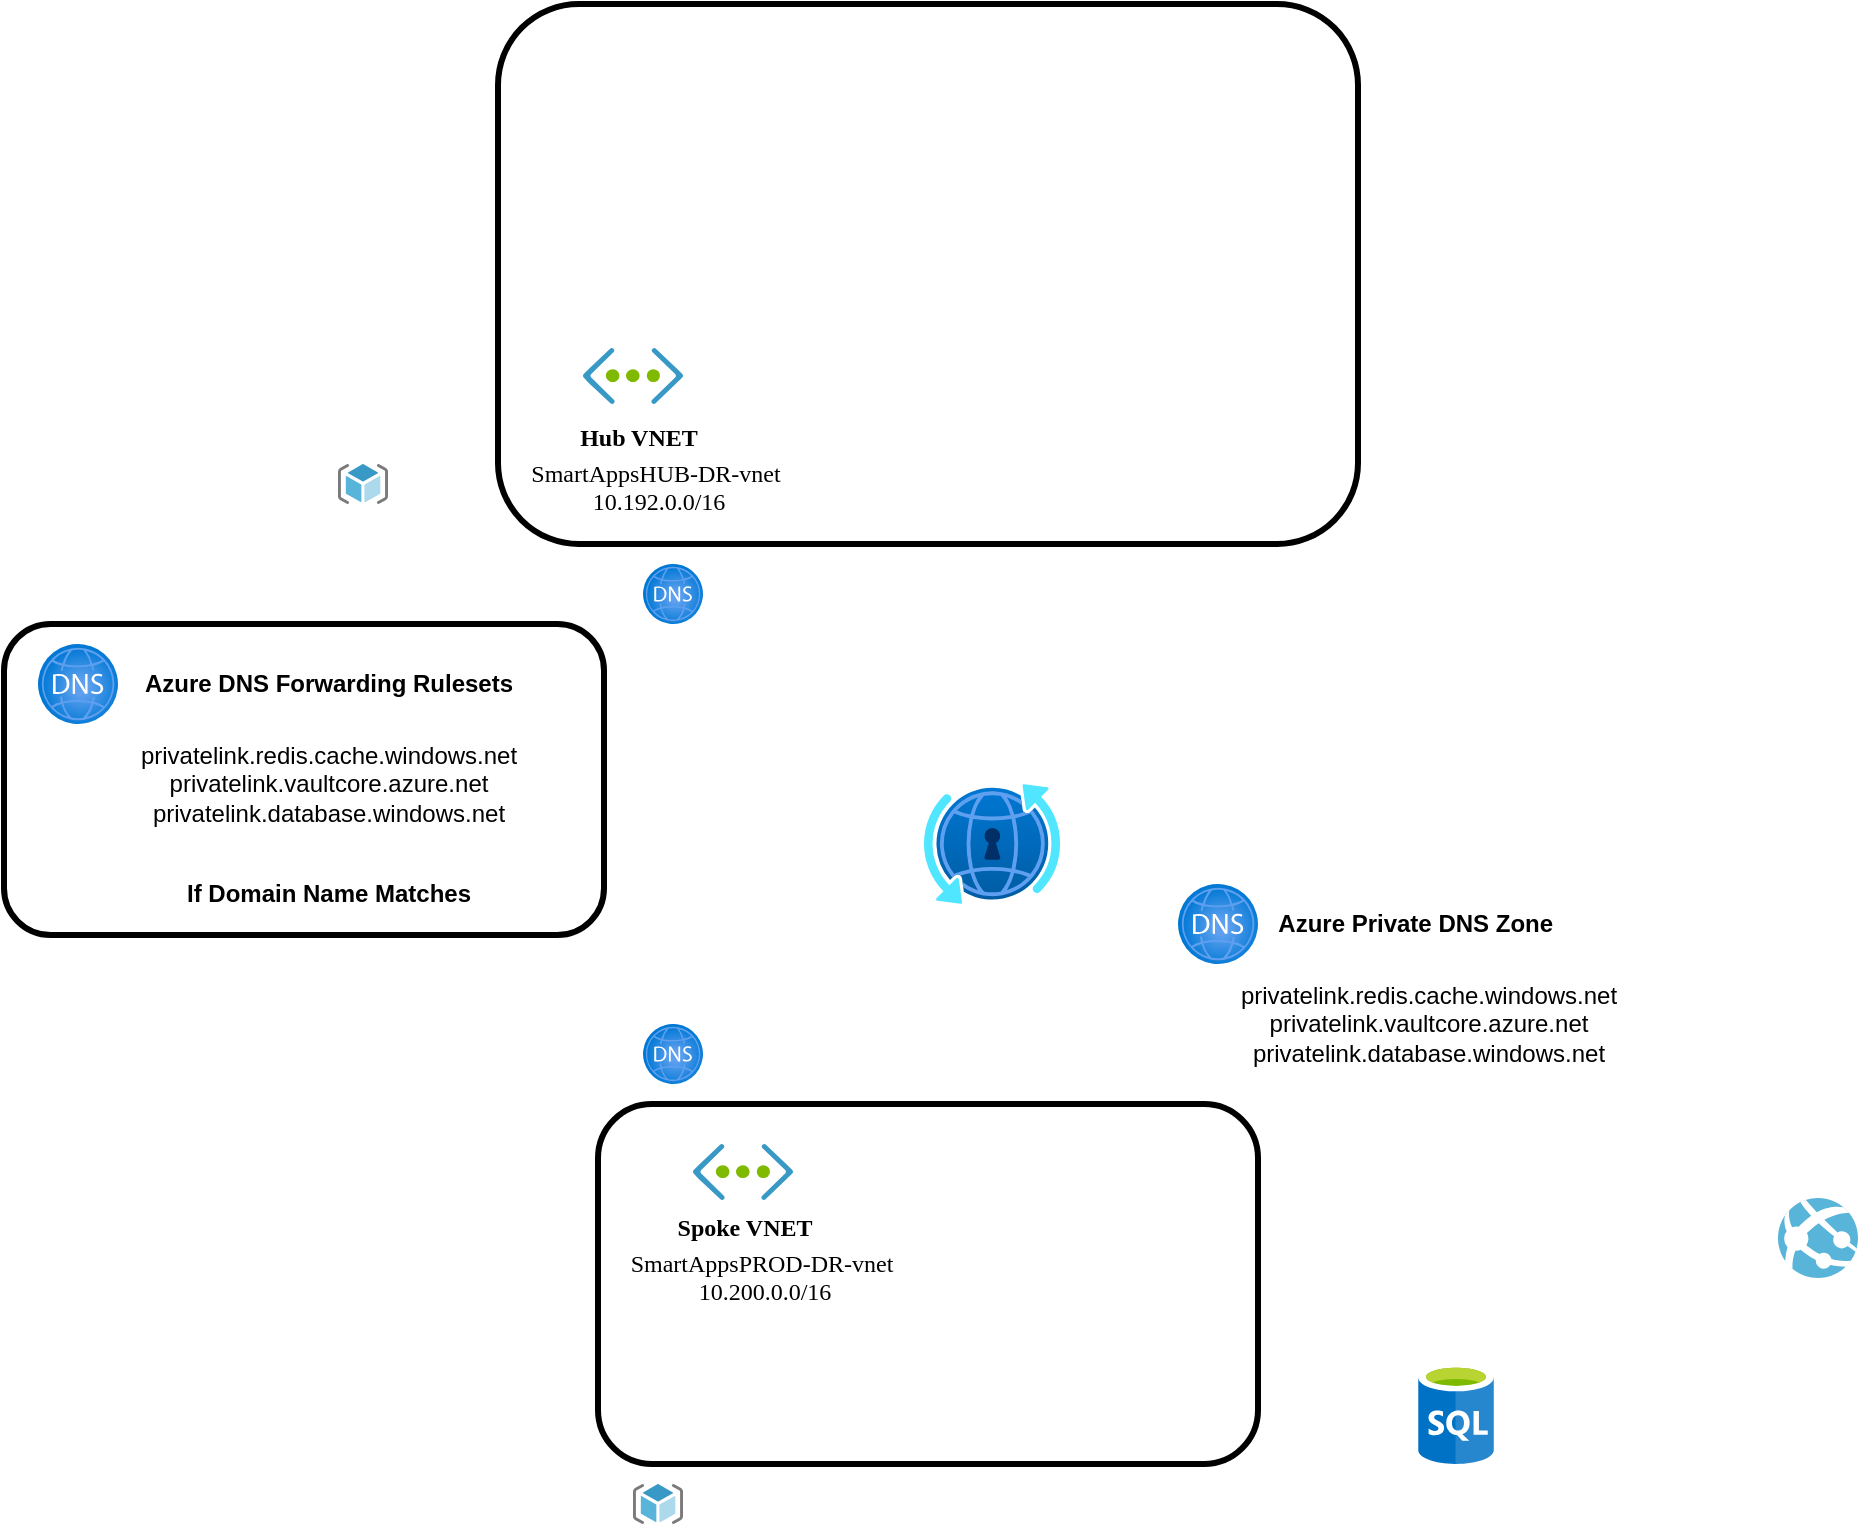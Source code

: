<mxfile version="21.1.1" type="github">
  <diagram name="Page-1" id="ShC8NdJLKS3Jmi1F9GBR">
    <mxGraphModel dx="1434" dy="806" grid="1" gridSize="10" guides="1" tooltips="1" connect="1" arrows="1" fold="1" page="1" pageScale="1" pageWidth="850" pageHeight="1100" math="0" shadow="0">
      <root>
        <mxCell id="0" />
        <mxCell id="1" parent="0" />
        <mxCell id="54U0eTTsK6xQpLQY22YJ-17" value="" style="rounded=1;whiteSpace=wrap;html=1;strokeWidth=3;" vertex="1" parent="1">
          <mxGeometry x="90" y="410" width="300" height="155.5" as="geometry" />
        </mxCell>
        <mxCell id="54U0eTTsK6xQpLQY22YJ-4" value="" style="rounded=1;whiteSpace=wrap;html=1;strokeWidth=3;" vertex="1" parent="1">
          <mxGeometry x="387" y="650" width="330" height="180" as="geometry" />
        </mxCell>
        <mxCell id="54U0eTTsK6xQpLQY22YJ-3" value="" style="rounded=1;whiteSpace=wrap;html=1;strokeWidth=3;" vertex="1" parent="1">
          <mxGeometry x="337" y="100" width="430" height="270" as="geometry" />
        </mxCell>
        <mxCell id="-hb9onR2kKqEGJpAmYPG-1" value="" style="image;sketch=0;aspect=fixed;html=1;points=[];align=center;fontSize=12;image=img/lib/mscae/Virtual_Network.svg;" parent="1" vertex="1">
          <mxGeometry x="434.5" y="670" width="50" height="28.0" as="geometry" />
        </mxCell>
        <mxCell id="-hb9onR2kKqEGJpAmYPG-2" value="" style="image;sketch=0;aspect=fixed;html=1;points=[];align=center;fontSize=12;image=img/lib/mscae/App_Services.svg;" parent="1" vertex="1">
          <mxGeometry x="977" y="697" width="40" height="40" as="geometry" />
        </mxCell>
        <mxCell id="-hb9onR2kKqEGJpAmYPG-3" value="" style="image;sketch=0;aspect=fixed;html=1;points=[];align=center;fontSize=12;image=img/lib/mscae/Virtual_Network.svg;" parent="1" vertex="1">
          <mxGeometry x="379.5" y="272" width="50" height="28.0" as="geometry" />
        </mxCell>
        <mxCell id="54U0eTTsK6xQpLQY22YJ-2" value="" style="image;sketch=0;aspect=fixed;html=1;points=[];align=center;fontSize=12;image=img/lib/mscae/SQL_Database_generic.svg;" vertex="1" parent="1">
          <mxGeometry x="797" y="780" width="38" height="50" as="geometry" />
        </mxCell>
        <mxCell id="54U0eTTsK6xQpLQY22YJ-5" value="Hub VNET" style="text;html=1;align=center;verticalAlign=middle;resizable=0;points=[];autosize=1;strokeColor=none;fillColor=none;fontStyle=1;fontFamily=Tahoma;" vertex="1" parent="1">
          <mxGeometry x="366.5" y="302" width="80" height="30" as="geometry" />
        </mxCell>
        <mxCell id="54U0eTTsK6xQpLQY22YJ-6" value="Spoke VNET" style="text;html=1;align=center;verticalAlign=middle;resizable=0;points=[];autosize=1;strokeColor=none;fillColor=none;fontStyle=1;fontFamily=Tahoma;" vertex="1" parent="1">
          <mxGeometry x="409.5" y="697" width="100" height="30" as="geometry" />
        </mxCell>
        <mxCell id="54U0eTTsK6xQpLQY22YJ-7" value="" style="image;sketch=0;aspect=fixed;html=1;points=[];align=center;fontSize=12;image=img/lib/mscae/ResourceGroup.svg;" vertex="1" parent="1">
          <mxGeometry x="257" y="330" width="25" height="20" as="geometry" />
        </mxCell>
        <mxCell id="54U0eTTsK6xQpLQY22YJ-8" value="" style="image;sketch=0;aspect=fixed;html=1;points=[];align=center;fontSize=12;image=img/lib/mscae/ResourceGroup.svg;" vertex="1" parent="1">
          <mxGeometry x="404.5" y="840" width="25" height="20" as="geometry" />
        </mxCell>
        <mxCell id="54U0eTTsK6xQpLQY22YJ-9" value="&lt;div style=&quot;font-size: 12px;&quot;&gt;SmartAppsHUB-DR-vnet&amp;nbsp;&lt;/div&gt;&lt;div style=&quot;font-size: 12px;&quot;&gt;10.192.0.0/16&lt;/div&gt;&lt;div style=&quot;font-size: 12px;&quot;&gt;&lt;br style=&quot;font-size: 12px;&quot;&gt;&lt;/div&gt;" style="text;html=1;align=center;verticalAlign=middle;resizable=0;points=[];autosize=1;strokeColor=none;fillColor=none;fontSize=12;labelBorderColor=none;fontFamily=Tahoma;fontStyle=0" vertex="1" parent="1">
          <mxGeometry x="342" y="319" width="150" height="60" as="geometry" />
        </mxCell>
        <mxCell id="54U0eTTsK6xQpLQY22YJ-10" value="&lt;div&gt;SmartAppsPROD-DR-vnet&lt;span style=&quot;background-color: initial;&quot;&gt;&amp;nbsp;&lt;/span&gt;&lt;/div&gt;&lt;div&gt;10.200.0.0/16&lt;/div&gt;&lt;div&gt;&lt;br&gt;&lt;/div&gt;" style="text;html=1;align=center;verticalAlign=middle;resizable=0;points=[];autosize=1;strokeColor=none;fillColor=none;fontFamily=Tahoma;" vertex="1" parent="1">
          <mxGeometry x="390" y="714" width="160" height="60" as="geometry" />
        </mxCell>
        <mxCell id="54U0eTTsK6xQpLQY22YJ-11" value="" style="image;aspect=fixed;html=1;points=[];align=center;fontSize=12;image=img/lib/azure2/networking/DNS_Zones.svg;" vertex="1" parent="1">
          <mxGeometry x="677" y="540" width="40" height="40" as="geometry" />
        </mxCell>
        <mxCell id="54U0eTTsK6xQpLQY22YJ-12" value="&lt;div&gt;Azure Private DNS Zone&amp;nbsp;&lt;/div&gt;" style="text;html=1;align=center;verticalAlign=middle;resizable=0;points=[];autosize=1;strokeColor=none;fillColor=none;fontStyle=1" vertex="1" parent="1">
          <mxGeometry x="717" y="545" width="160" height="30" as="geometry" />
        </mxCell>
        <mxCell id="54U0eTTsK6xQpLQY22YJ-13" value="" style="image;aspect=fixed;html=1;points=[];align=center;fontSize=12;image=img/lib/azure2/networking/DNS_Private_Resolver.svg;" vertex="1" parent="1">
          <mxGeometry x="550" y="490" width="68" height="60" as="geometry" />
        </mxCell>
        <mxCell id="54U0eTTsK6xQpLQY22YJ-16" value="" style="image;aspect=fixed;html=1;points=[];align=center;fontSize=12;image=img/lib/azure2/networking/DNS_Zones.svg;" vertex="1" parent="1">
          <mxGeometry x="107" y="420" width="40" height="40" as="geometry" />
        </mxCell>
        <mxCell id="54U0eTTsK6xQpLQY22YJ-18" value="&lt;div&gt;Azure DNS Forwarding Rulesets&lt;/div&gt;" style="text;html=1;align=center;verticalAlign=middle;resizable=0;points=[];autosize=1;strokeColor=none;fillColor=none;fontStyle=1" vertex="1" parent="1">
          <mxGeometry x="147" y="425" width="210" height="30" as="geometry" />
        </mxCell>
        <mxCell id="54U0eTTsK6xQpLQY22YJ-19" value="privatelink.redis.cache.windows.net&lt;br&gt;privatelink.vaultcore.azure.net&lt;br&gt;privatelink.database.windows.net" style="text;html=1;align=center;verticalAlign=middle;resizable=0;points=[];autosize=1;strokeColor=none;fillColor=none;" vertex="1" parent="1">
          <mxGeometry x="147" y="460" width="210" height="60" as="geometry" />
        </mxCell>
        <mxCell id="54U0eTTsK6xQpLQY22YJ-20" value="&lt;div&gt;If Domain Name Matches&lt;/div&gt;" style="text;html=1;align=center;verticalAlign=middle;resizable=0;points=[];autosize=1;strokeColor=none;fillColor=none;fontStyle=1" vertex="1" parent="1">
          <mxGeometry x="167" y="530" width="170" height="30" as="geometry" />
        </mxCell>
        <mxCell id="54U0eTTsK6xQpLQY22YJ-21" value="" style="image;aspect=fixed;html=1;points=[];align=center;fontSize=12;image=img/lib/azure2/networking/DNS_Zones.svg;" vertex="1" parent="1">
          <mxGeometry x="409.5" y="610" width="30" height="30" as="geometry" />
        </mxCell>
        <mxCell id="54U0eTTsK6xQpLQY22YJ-23" value="" style="image;aspect=fixed;html=1;points=[];align=center;fontSize=12;image=img/lib/azure2/networking/DNS_Zones.svg;" vertex="1" parent="1">
          <mxGeometry x="409.5" y="380" width="30" height="30" as="geometry" />
        </mxCell>
        <mxCell id="54U0eTTsK6xQpLQY22YJ-24" value="privatelink.redis.cache.windows.net&lt;br&gt;privatelink.vaultcore.azure.net&lt;br&gt;privatelink.database.windows.net" style="text;html=1;align=center;verticalAlign=middle;resizable=0;points=[];autosize=1;strokeColor=none;fillColor=none;" vertex="1" parent="1">
          <mxGeometry x="697" y="580" width="210" height="60" as="geometry" />
        </mxCell>
      </root>
    </mxGraphModel>
  </diagram>
</mxfile>
